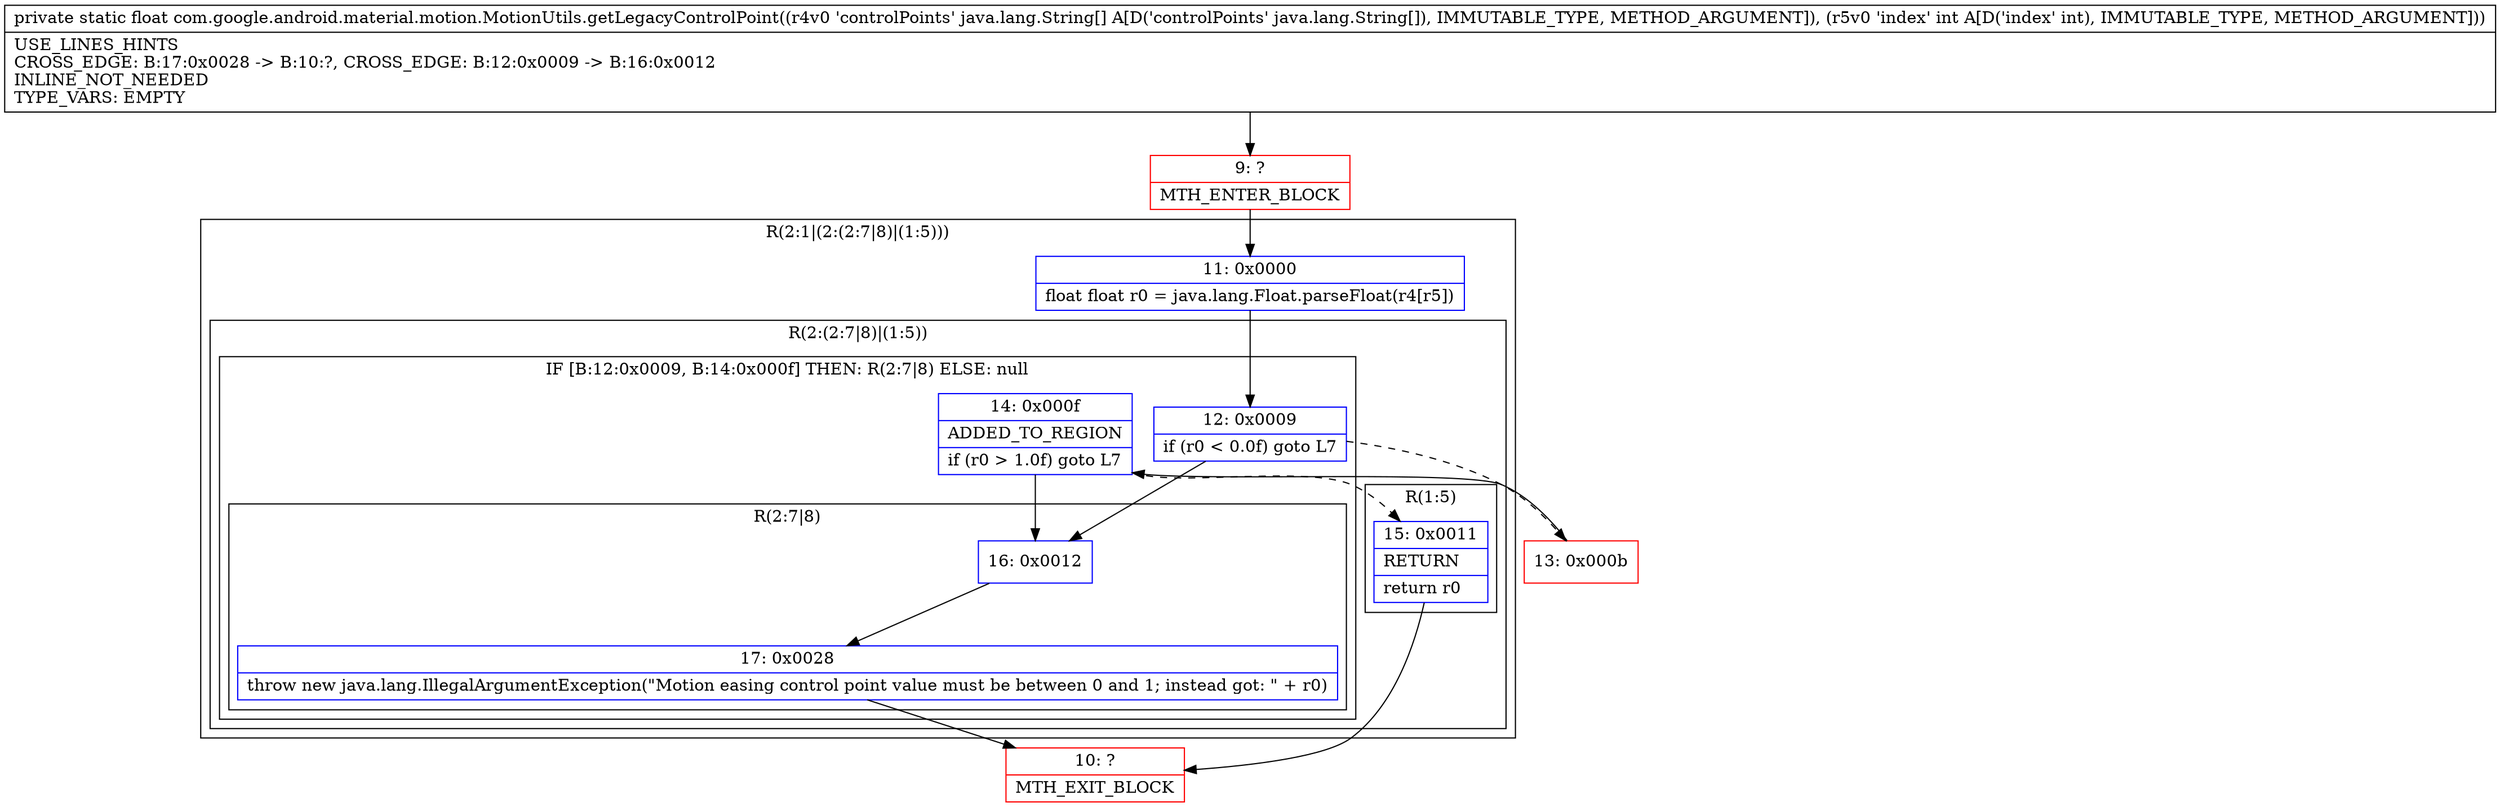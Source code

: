 digraph "CFG forcom.google.android.material.motion.MotionUtils.getLegacyControlPoint([Ljava\/lang\/String;I)F" {
subgraph cluster_Region_1927711634 {
label = "R(2:1|(2:(2:7|8)|(1:5)))";
node [shape=record,color=blue];
Node_11 [shape=record,label="{11\:\ 0x0000|float float r0 = java.lang.Float.parseFloat(r4[r5])\l}"];
subgraph cluster_Region_1314875468 {
label = "R(2:(2:7|8)|(1:5))";
node [shape=record,color=blue];
subgraph cluster_IfRegion_1037954087 {
label = "IF [B:12:0x0009, B:14:0x000f] THEN: R(2:7|8) ELSE: null";
node [shape=record,color=blue];
Node_12 [shape=record,label="{12\:\ 0x0009|if (r0 \< 0.0f) goto L7\l}"];
Node_14 [shape=record,label="{14\:\ 0x000f|ADDED_TO_REGION\l|if (r0 \> 1.0f) goto L7\l}"];
subgraph cluster_Region_425542881 {
label = "R(2:7|8)";
node [shape=record,color=blue];
Node_16 [shape=record,label="{16\:\ 0x0012}"];
Node_17 [shape=record,label="{17\:\ 0x0028|throw new java.lang.IllegalArgumentException(\"Motion easing control point value must be between 0 and 1; instead got: \" + r0)\l}"];
}
}
subgraph cluster_Region_1762642912 {
label = "R(1:5)";
node [shape=record,color=blue];
Node_15 [shape=record,label="{15\:\ 0x0011|RETURN\l|return r0\l}"];
}
}
}
Node_9 [shape=record,color=red,label="{9\:\ ?|MTH_ENTER_BLOCK\l}"];
Node_13 [shape=record,color=red,label="{13\:\ 0x000b}"];
Node_10 [shape=record,color=red,label="{10\:\ ?|MTH_EXIT_BLOCK\l}"];
MethodNode[shape=record,label="{private static float com.google.android.material.motion.MotionUtils.getLegacyControlPoint((r4v0 'controlPoints' java.lang.String[] A[D('controlPoints' java.lang.String[]), IMMUTABLE_TYPE, METHOD_ARGUMENT]), (r5v0 'index' int A[D('index' int), IMMUTABLE_TYPE, METHOD_ARGUMENT]))  | USE_LINES_HINTS\lCROSS_EDGE: B:17:0x0028 \-\> B:10:?, CROSS_EDGE: B:12:0x0009 \-\> B:16:0x0012\lINLINE_NOT_NEEDED\lTYPE_VARS: EMPTY\l}"];
MethodNode -> Node_9;Node_11 -> Node_12;
Node_12 -> Node_13[style=dashed];
Node_12 -> Node_16;
Node_14 -> Node_15[style=dashed];
Node_14 -> Node_16;
Node_16 -> Node_17;
Node_17 -> Node_10;
Node_15 -> Node_10;
Node_9 -> Node_11;
Node_13 -> Node_14;
}


